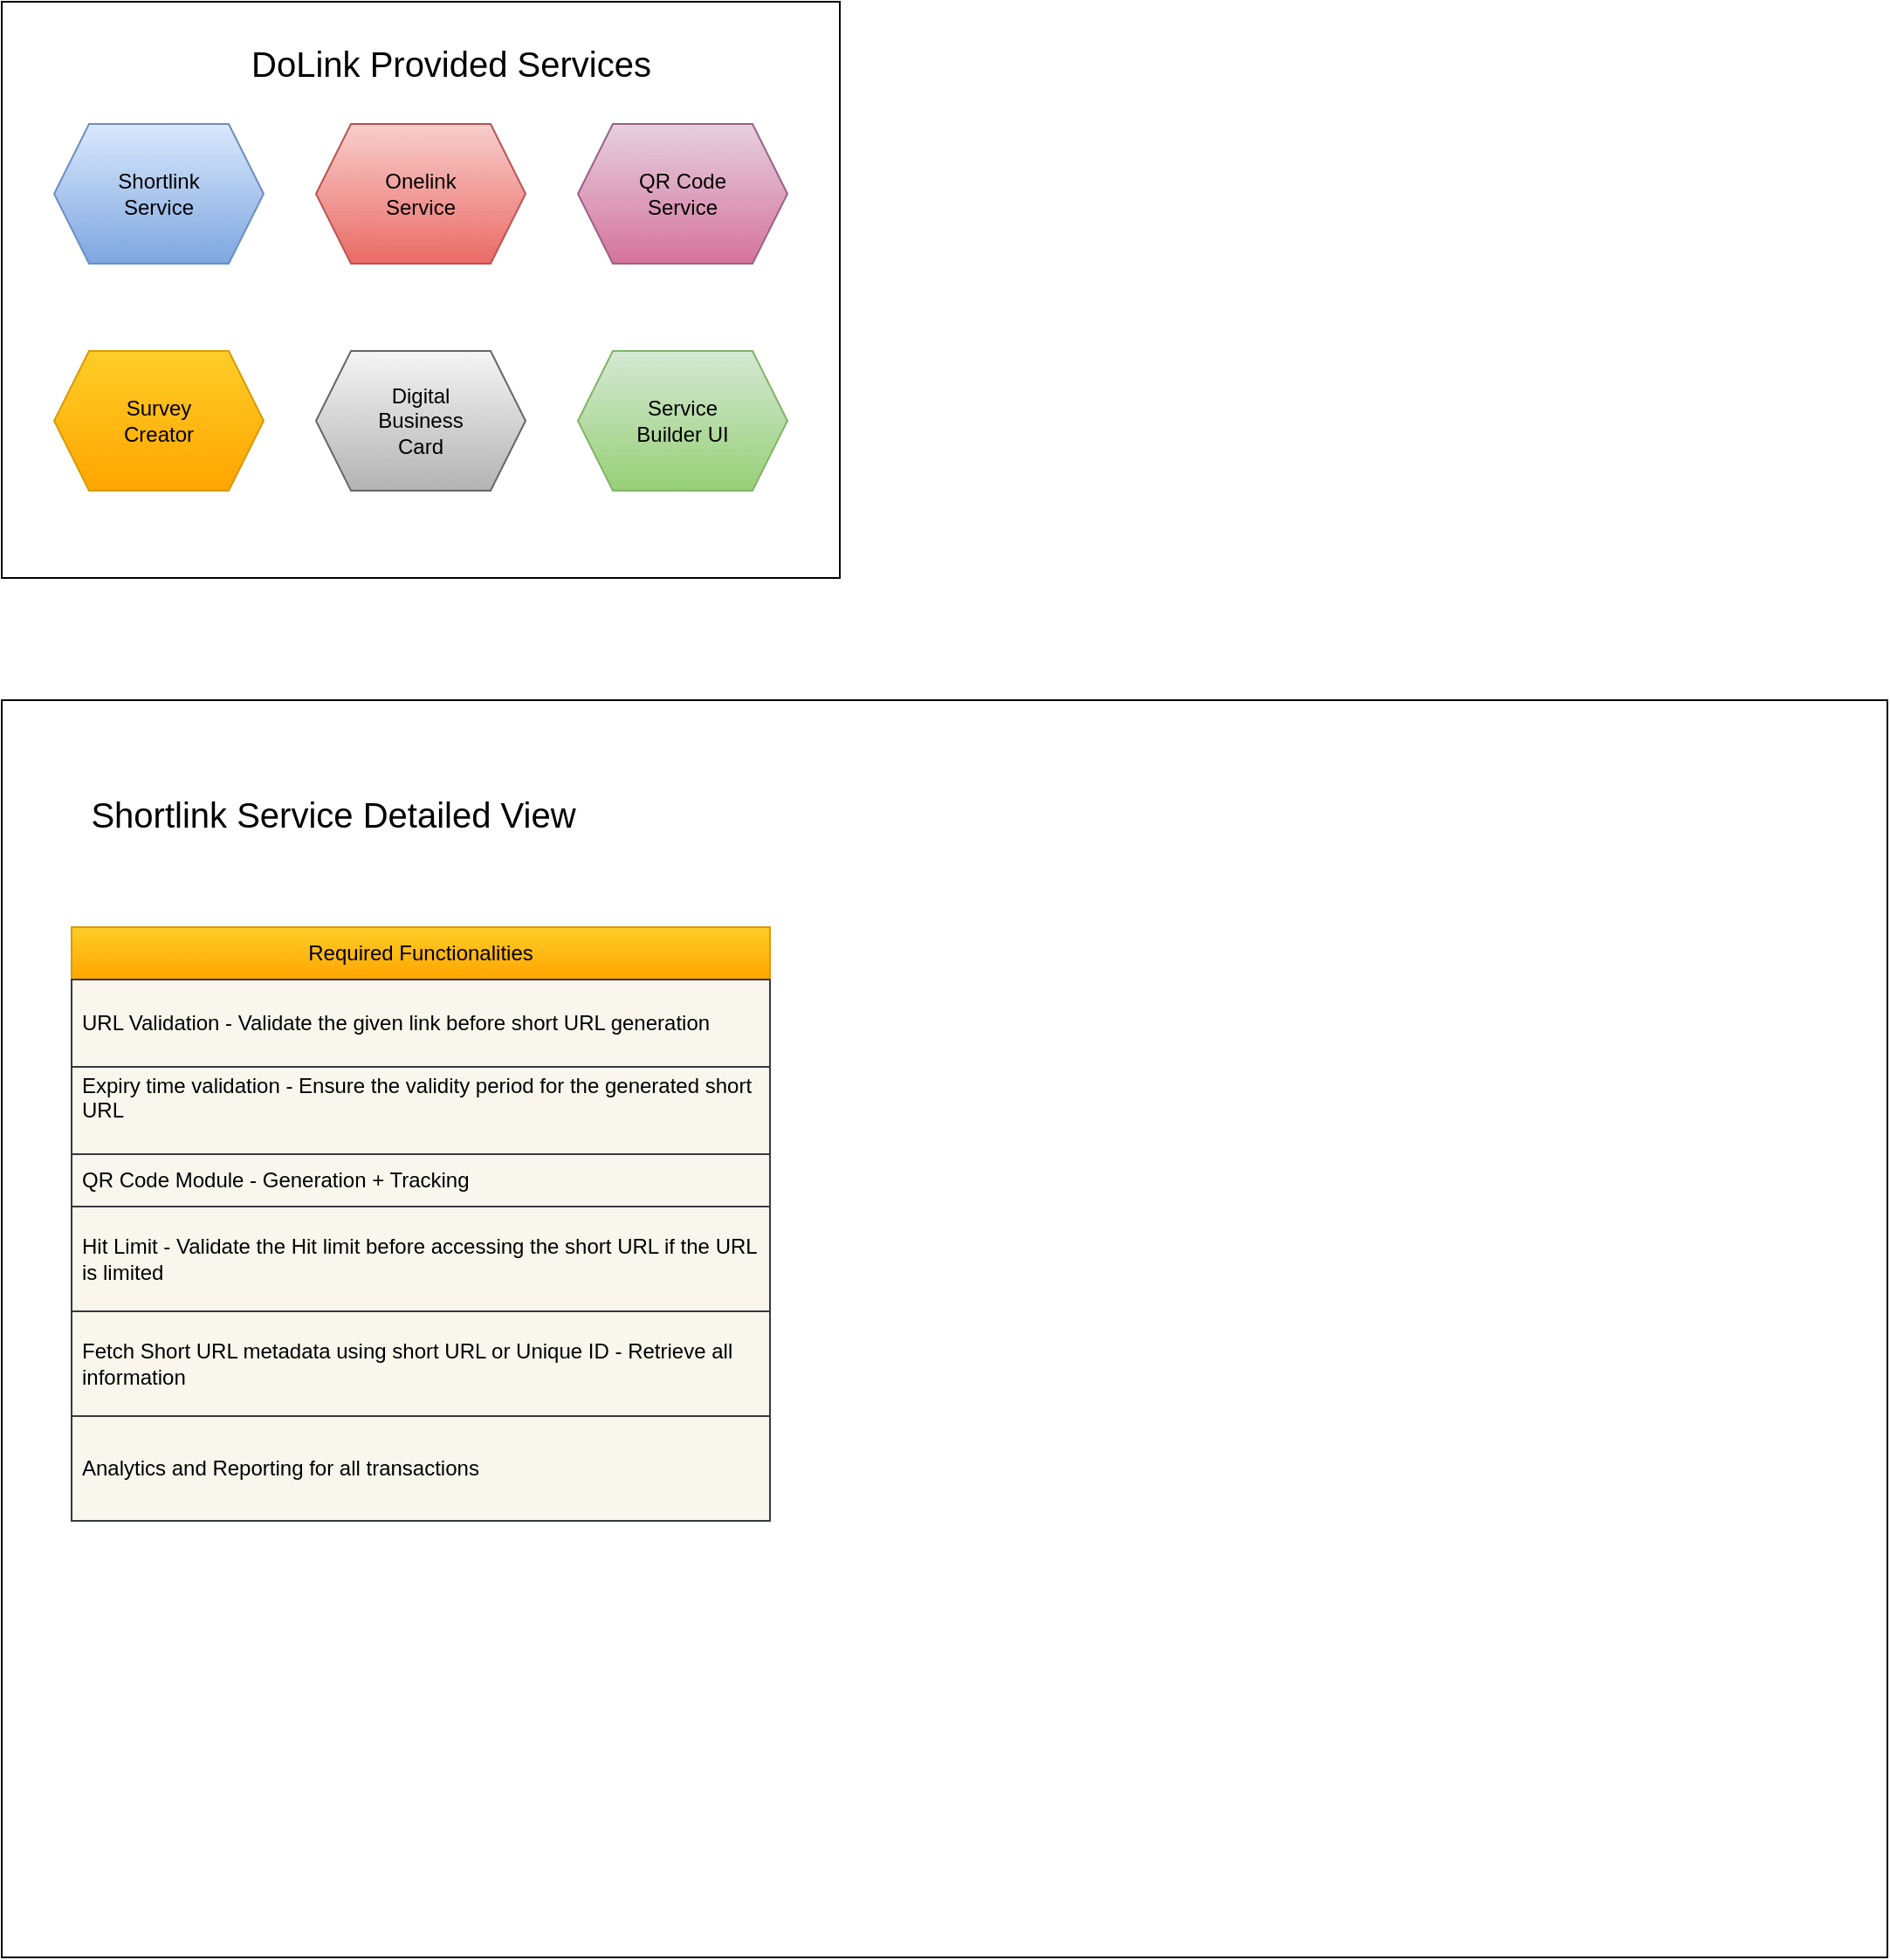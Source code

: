<mxfile version="24.8.0">
  <diagram name="Page-1" id="cUVQX13GJ6ZkemoAQel4">
    <mxGraphModel dx="2284" dy="772" grid="1" gridSize="10" guides="1" tooltips="1" connect="1" arrows="1" fold="1" page="1" pageScale="1" pageWidth="850" pageHeight="1100" math="0" shadow="0">
      <root>
        <mxCell id="0" />
        <mxCell id="1" parent="0" />
        <mxCell id="dBNrC0CsWkUo4_ppWMCl-29" value="" style="rounded=0;whiteSpace=wrap;html=1;" vertex="1" parent="1">
          <mxGeometry x="-40" y="440" width="1080" height="720" as="geometry" />
        </mxCell>
        <mxCell id="dBNrC0CsWkUo4_ppWMCl-24" value="Required Functionalities" style="swimlane;fontStyle=0;childLayout=stackLayout;horizontal=1;startSize=30;horizontalStack=0;resizeParent=1;resizeParentMax=0;resizeLast=0;collapsible=1;marginBottom=0;whiteSpace=wrap;html=1;fillColor=#ffcd28;gradientColor=#ffa500;strokeColor=#d79b00;" vertex="1" parent="1">
          <mxGeometry y="570" width="400" height="340" as="geometry">
            <mxRectangle y="570" width="170" height="30" as="alternateBounds" />
          </mxGeometry>
        </mxCell>
        <mxCell id="dBNrC0CsWkUo4_ppWMCl-25" value="URL Validation - Validate the given link before short URL generation" style="text;strokeColor=#36393d;fillColor=#f9f7ed;align=left;verticalAlign=middle;spacingLeft=4;spacingRight=4;overflow=hidden;points=[[0,0.5],[1,0.5]];portConstraint=eastwest;rotatable=0;whiteSpace=wrap;html=1;" vertex="1" parent="dBNrC0CsWkUo4_ppWMCl-24">
          <mxGeometry y="30" width="400" height="50" as="geometry" />
        </mxCell>
        <mxCell id="dBNrC0CsWkUo4_ppWMCl-26" value="&lt;div&gt;Expiry time validation - Ensure the validity period for the generated short URL&lt;/div&gt;&lt;div&gt;&lt;br&gt;&lt;/div&gt;" style="text;strokeColor=#36393d;fillColor=#f9f7ed;align=left;verticalAlign=middle;spacingLeft=4;spacingRight=4;overflow=hidden;points=[[0,0.5],[1,0.5]];portConstraint=eastwest;rotatable=0;whiteSpace=wrap;html=1;" vertex="1" parent="dBNrC0CsWkUo4_ppWMCl-24">
          <mxGeometry y="80" width="400" height="50" as="geometry" />
        </mxCell>
        <mxCell id="dBNrC0CsWkUo4_ppWMCl-27" value="&lt;div&gt;QR Code Module - Generation + Tracking&lt;span style=&quot;white-space: pre;&quot;&gt;&#x9;&lt;/span&gt;&lt;span style=&quot;white-space: pre;&quot;&gt;&#x9;&lt;/span&gt;&lt;span style=&quot;white-space: pre;&quot;&gt;&#x9;&lt;/span&gt;&lt;span style=&quot;white-space: pre;&quot;&gt;&#x9;&lt;/span&gt;&lt;/div&gt;" style="text;strokeColor=#36393d;fillColor=#f9f7ed;align=left;verticalAlign=middle;spacingLeft=4;spacingRight=4;overflow=hidden;points=[[0,0.5],[1,0.5]];portConstraint=eastwest;rotatable=0;whiteSpace=wrap;html=1;" vertex="1" parent="dBNrC0CsWkUo4_ppWMCl-24">
          <mxGeometry y="130" width="400" height="30" as="geometry" />
        </mxCell>
        <mxCell id="dBNrC0CsWkUo4_ppWMCl-32" value="Hit Limit - Validate the Hit limit before accessing the short URL if the URL is limited" style="text;strokeColor=#36393d;fillColor=#f9f7ed;align=left;verticalAlign=middle;spacingLeft=4;spacingRight=4;overflow=hidden;points=[[0,0.5],[1,0.5]];portConstraint=eastwest;rotatable=0;whiteSpace=wrap;html=1;" vertex="1" parent="dBNrC0CsWkUo4_ppWMCl-24">
          <mxGeometry y="160" width="400" height="60" as="geometry" />
        </mxCell>
        <mxCell id="dBNrC0CsWkUo4_ppWMCl-39" value="Fetch Short URL metadata using short URL or Unique ID - Retrieve all information" style="text;strokeColor=#36393d;fillColor=#f9f7ed;align=left;verticalAlign=middle;spacingLeft=4;spacingRight=4;overflow=hidden;points=[[0,0.5],[1,0.5]];portConstraint=eastwest;rotatable=0;whiteSpace=wrap;html=1;" vertex="1" parent="dBNrC0CsWkUo4_ppWMCl-24">
          <mxGeometry y="220" width="400" height="60" as="geometry" />
        </mxCell>
        <mxCell id="dBNrC0CsWkUo4_ppWMCl-40" value="Analytics and Reporting for all transactions" style="text;strokeColor=#36393d;fillColor=#f9f7ed;align=left;verticalAlign=middle;spacingLeft=4;spacingRight=4;overflow=hidden;points=[[0,0.5],[1,0.5]];portConstraint=eastwest;rotatable=0;whiteSpace=wrap;html=1;" vertex="1" parent="dBNrC0CsWkUo4_ppWMCl-24">
          <mxGeometry y="280" width="400" height="60" as="geometry" />
        </mxCell>
        <mxCell id="dBNrC0CsWkUo4_ppWMCl-28" value="" style="group;fontSize=20;" vertex="1" connectable="0" parent="1">
          <mxGeometry x="-40" y="40" width="480" height="330" as="geometry" />
        </mxCell>
        <mxCell id="dBNrC0CsWkUo4_ppWMCl-1" value="" style="rounded=0;whiteSpace=wrap;html=1;" vertex="1" parent="dBNrC0CsWkUo4_ppWMCl-28">
          <mxGeometry width="480" height="330" as="geometry" />
        </mxCell>
        <mxCell id="dBNrC0CsWkUo4_ppWMCl-6" value="" style="group" vertex="1" connectable="0" parent="dBNrC0CsWkUo4_ppWMCl-28">
          <mxGeometry x="30" y="70" width="120" height="80" as="geometry" />
        </mxCell>
        <mxCell id="dBNrC0CsWkUo4_ppWMCl-2" value="" style="shape=hexagon;perimeter=hexagonPerimeter2;whiteSpace=wrap;html=1;fixedSize=1;fillColor=#dae8fc;gradientColor=#7ea6e0;strokeColor=#6c8ebf;" vertex="1" parent="dBNrC0CsWkUo4_ppWMCl-6">
          <mxGeometry width="120" height="80" as="geometry" />
        </mxCell>
        <mxCell id="dBNrC0CsWkUo4_ppWMCl-3" value="Shortlink Service" style="text;html=1;align=center;verticalAlign=middle;whiteSpace=wrap;rounded=0;" vertex="1" parent="dBNrC0CsWkUo4_ppWMCl-6">
          <mxGeometry x="30" y="25" width="60" height="30" as="geometry" />
        </mxCell>
        <mxCell id="dBNrC0CsWkUo4_ppWMCl-7" value="" style="group" vertex="1" connectable="0" parent="dBNrC0CsWkUo4_ppWMCl-28">
          <mxGeometry x="180" y="70" width="120" height="80" as="geometry" />
        </mxCell>
        <mxCell id="dBNrC0CsWkUo4_ppWMCl-8" value="" style="shape=hexagon;perimeter=hexagonPerimeter2;whiteSpace=wrap;html=1;fixedSize=1;fillColor=#f8cecc;gradientColor=#ea6b66;strokeColor=#b85450;" vertex="1" parent="dBNrC0CsWkUo4_ppWMCl-7">
          <mxGeometry width="120" height="80" as="geometry" />
        </mxCell>
        <mxCell id="dBNrC0CsWkUo4_ppWMCl-9" value="Onelink Service" style="text;html=1;align=center;verticalAlign=middle;whiteSpace=wrap;rounded=0;" vertex="1" parent="dBNrC0CsWkUo4_ppWMCl-7">
          <mxGeometry x="30" y="25" width="60" height="30" as="geometry" />
        </mxCell>
        <mxCell id="dBNrC0CsWkUo4_ppWMCl-10" value="" style="group" vertex="1" connectable="0" parent="dBNrC0CsWkUo4_ppWMCl-28">
          <mxGeometry x="330" y="70" width="120" height="80" as="geometry" />
        </mxCell>
        <mxCell id="dBNrC0CsWkUo4_ppWMCl-11" value="" style="shape=hexagon;perimeter=hexagonPerimeter2;whiteSpace=wrap;html=1;fixedSize=1;fillColor=#e6d0de;gradientColor=#d5739d;strokeColor=#996185;" vertex="1" parent="dBNrC0CsWkUo4_ppWMCl-10">
          <mxGeometry width="120" height="80" as="geometry" />
        </mxCell>
        <mxCell id="dBNrC0CsWkUo4_ppWMCl-12" value="QR Code Service" style="text;html=1;align=center;verticalAlign=middle;whiteSpace=wrap;rounded=0;" vertex="1" parent="dBNrC0CsWkUo4_ppWMCl-10">
          <mxGeometry x="30" y="25" width="60" height="30" as="geometry" />
        </mxCell>
        <mxCell id="dBNrC0CsWkUo4_ppWMCl-14" value="" style="group" vertex="1" connectable="0" parent="dBNrC0CsWkUo4_ppWMCl-28">
          <mxGeometry x="30" y="200" width="120" height="80" as="geometry" />
        </mxCell>
        <mxCell id="dBNrC0CsWkUo4_ppWMCl-15" value="" style="shape=hexagon;perimeter=hexagonPerimeter2;whiteSpace=wrap;html=1;fixedSize=1;fillColor=#ffcd28;gradientColor=#ffa500;strokeColor=#d79b00;" vertex="1" parent="dBNrC0CsWkUo4_ppWMCl-14">
          <mxGeometry width="120" height="80" as="geometry" />
        </mxCell>
        <mxCell id="dBNrC0CsWkUo4_ppWMCl-16" value="Survey Creator" style="text;html=1;align=center;verticalAlign=middle;whiteSpace=wrap;rounded=0;" vertex="1" parent="dBNrC0CsWkUo4_ppWMCl-14">
          <mxGeometry x="30" y="25" width="60" height="30" as="geometry" />
        </mxCell>
        <mxCell id="dBNrC0CsWkUo4_ppWMCl-17" value="" style="group" vertex="1" connectable="0" parent="dBNrC0CsWkUo4_ppWMCl-28">
          <mxGeometry x="180" y="200" width="120" height="80" as="geometry" />
        </mxCell>
        <mxCell id="dBNrC0CsWkUo4_ppWMCl-18" value="" style="shape=hexagon;perimeter=hexagonPerimeter2;whiteSpace=wrap;html=1;fixedSize=1;fillColor=#f5f5f5;gradientColor=#b3b3b3;strokeColor=#666666;" vertex="1" parent="dBNrC0CsWkUo4_ppWMCl-17">
          <mxGeometry width="120" height="80" as="geometry" />
        </mxCell>
        <mxCell id="dBNrC0CsWkUo4_ppWMCl-19" value="Digital Business Card" style="text;html=1;align=center;verticalAlign=middle;whiteSpace=wrap;rounded=0;" vertex="1" parent="dBNrC0CsWkUo4_ppWMCl-17">
          <mxGeometry x="30" y="25" width="60" height="30" as="geometry" />
        </mxCell>
        <mxCell id="dBNrC0CsWkUo4_ppWMCl-20" value="" style="group" vertex="1" connectable="0" parent="dBNrC0CsWkUo4_ppWMCl-28">
          <mxGeometry x="330" y="200" width="120" height="80" as="geometry" />
        </mxCell>
        <mxCell id="dBNrC0CsWkUo4_ppWMCl-21" value="" style="shape=hexagon;perimeter=hexagonPerimeter2;whiteSpace=wrap;html=1;fixedSize=1;fillColor=#d5e8d4;gradientColor=#97d077;strokeColor=#82b366;" vertex="1" parent="dBNrC0CsWkUo4_ppWMCl-20">
          <mxGeometry width="120" height="80" as="geometry" />
        </mxCell>
        <mxCell id="dBNrC0CsWkUo4_ppWMCl-22" value="Service Builder UI" style="text;html=1;align=center;verticalAlign=middle;whiteSpace=wrap;rounded=0;" vertex="1" parent="dBNrC0CsWkUo4_ppWMCl-20">
          <mxGeometry x="30" y="25" width="60" height="30" as="geometry" />
        </mxCell>
        <mxCell id="dBNrC0CsWkUo4_ppWMCl-23" value="&lt;font style=&quot;font-size: 20px;&quot;&gt;DoLink Provided Services&lt;/font&gt;" style="text;html=1;align=center;verticalAlign=middle;whiteSpace=wrap;rounded=0;" vertex="1" parent="dBNrC0CsWkUo4_ppWMCl-28">
          <mxGeometry x="120" y="20" width="275" height="30" as="geometry" />
        </mxCell>
        <mxCell id="dBNrC0CsWkUo4_ppWMCl-30" value="Shortlink Service Detailed View" style="text;html=1;align=center;verticalAlign=middle;whiteSpace=wrap;rounded=0;fontSize=20;" vertex="1" parent="1">
          <mxGeometry x="-10" y="490" width="320" height="30" as="geometry" />
        </mxCell>
      </root>
    </mxGraphModel>
  </diagram>
</mxfile>
